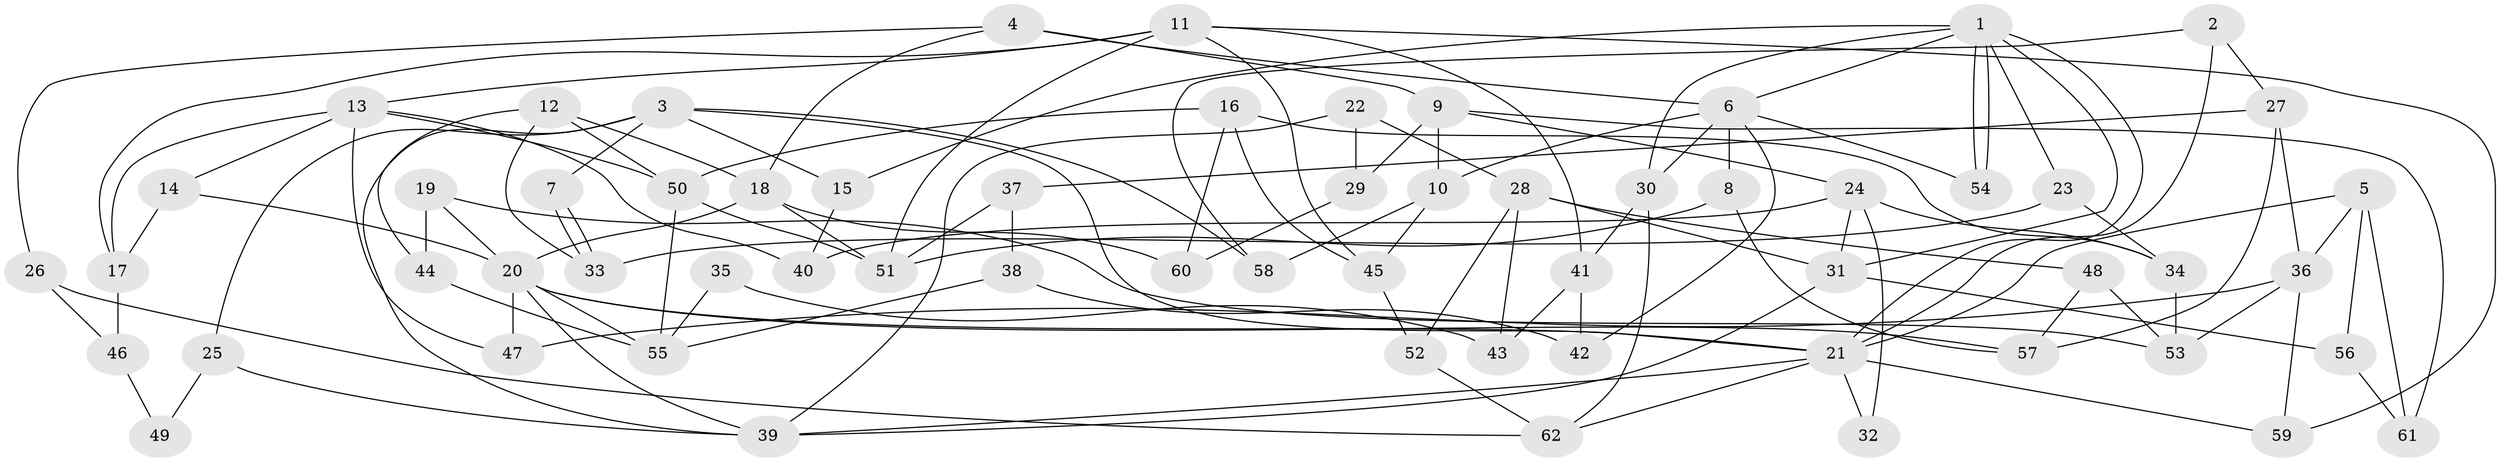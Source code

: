 // Generated by graph-tools (version 1.1) at 2025/50/03/09/25 03:50:03]
// undirected, 62 vertices, 124 edges
graph export_dot {
graph [start="1"]
  node [color=gray90,style=filled];
  1;
  2;
  3;
  4;
  5;
  6;
  7;
  8;
  9;
  10;
  11;
  12;
  13;
  14;
  15;
  16;
  17;
  18;
  19;
  20;
  21;
  22;
  23;
  24;
  25;
  26;
  27;
  28;
  29;
  30;
  31;
  32;
  33;
  34;
  35;
  36;
  37;
  38;
  39;
  40;
  41;
  42;
  43;
  44;
  45;
  46;
  47;
  48;
  49;
  50;
  51;
  52;
  53;
  54;
  55;
  56;
  57;
  58;
  59;
  60;
  61;
  62;
  1 -- 15;
  1 -- 54;
  1 -- 54;
  1 -- 6;
  1 -- 21;
  1 -- 23;
  1 -- 30;
  1 -- 31;
  2 -- 27;
  2 -- 21;
  2 -- 58;
  3 -- 58;
  3 -- 21;
  3 -- 7;
  3 -- 15;
  3 -- 25;
  3 -- 39;
  4 -- 18;
  4 -- 9;
  4 -- 6;
  4 -- 26;
  5 -- 56;
  5 -- 21;
  5 -- 36;
  5 -- 61;
  6 -- 8;
  6 -- 10;
  6 -- 30;
  6 -- 42;
  6 -- 54;
  7 -- 33;
  7 -- 33;
  8 -- 51;
  8 -- 57;
  9 -- 24;
  9 -- 10;
  9 -- 29;
  9 -- 61;
  10 -- 45;
  10 -- 58;
  11 -- 51;
  11 -- 13;
  11 -- 17;
  11 -- 41;
  11 -- 45;
  11 -- 59;
  12 -- 33;
  12 -- 44;
  12 -- 18;
  12 -- 50;
  13 -- 47;
  13 -- 50;
  13 -- 14;
  13 -- 17;
  13 -- 40;
  14 -- 17;
  14 -- 20;
  15 -- 40;
  16 -- 50;
  16 -- 60;
  16 -- 34;
  16 -- 45;
  17 -- 46;
  18 -- 20;
  18 -- 51;
  18 -- 60;
  19 -- 20;
  19 -- 53;
  19 -- 44;
  20 -- 39;
  20 -- 21;
  20 -- 47;
  20 -- 55;
  20 -- 57;
  21 -- 32;
  21 -- 39;
  21 -- 59;
  21 -- 62;
  22 -- 39;
  22 -- 28;
  22 -- 29;
  23 -- 34;
  23 -- 33;
  24 -- 31;
  24 -- 34;
  24 -- 32;
  24 -- 40;
  25 -- 39;
  25 -- 49;
  26 -- 62;
  26 -- 46;
  27 -- 36;
  27 -- 57;
  27 -- 37;
  28 -- 31;
  28 -- 52;
  28 -- 43;
  28 -- 48;
  29 -- 60;
  30 -- 41;
  30 -- 62;
  31 -- 39;
  31 -- 56;
  34 -- 53;
  35 -- 43;
  35 -- 55;
  36 -- 59;
  36 -- 47;
  36 -- 53;
  37 -- 38;
  37 -- 51;
  38 -- 42;
  38 -- 55;
  41 -- 42;
  41 -- 43;
  44 -- 55;
  45 -- 52;
  46 -- 49;
  48 -- 57;
  48 -- 53;
  50 -- 51;
  50 -- 55;
  52 -- 62;
  56 -- 61;
}
